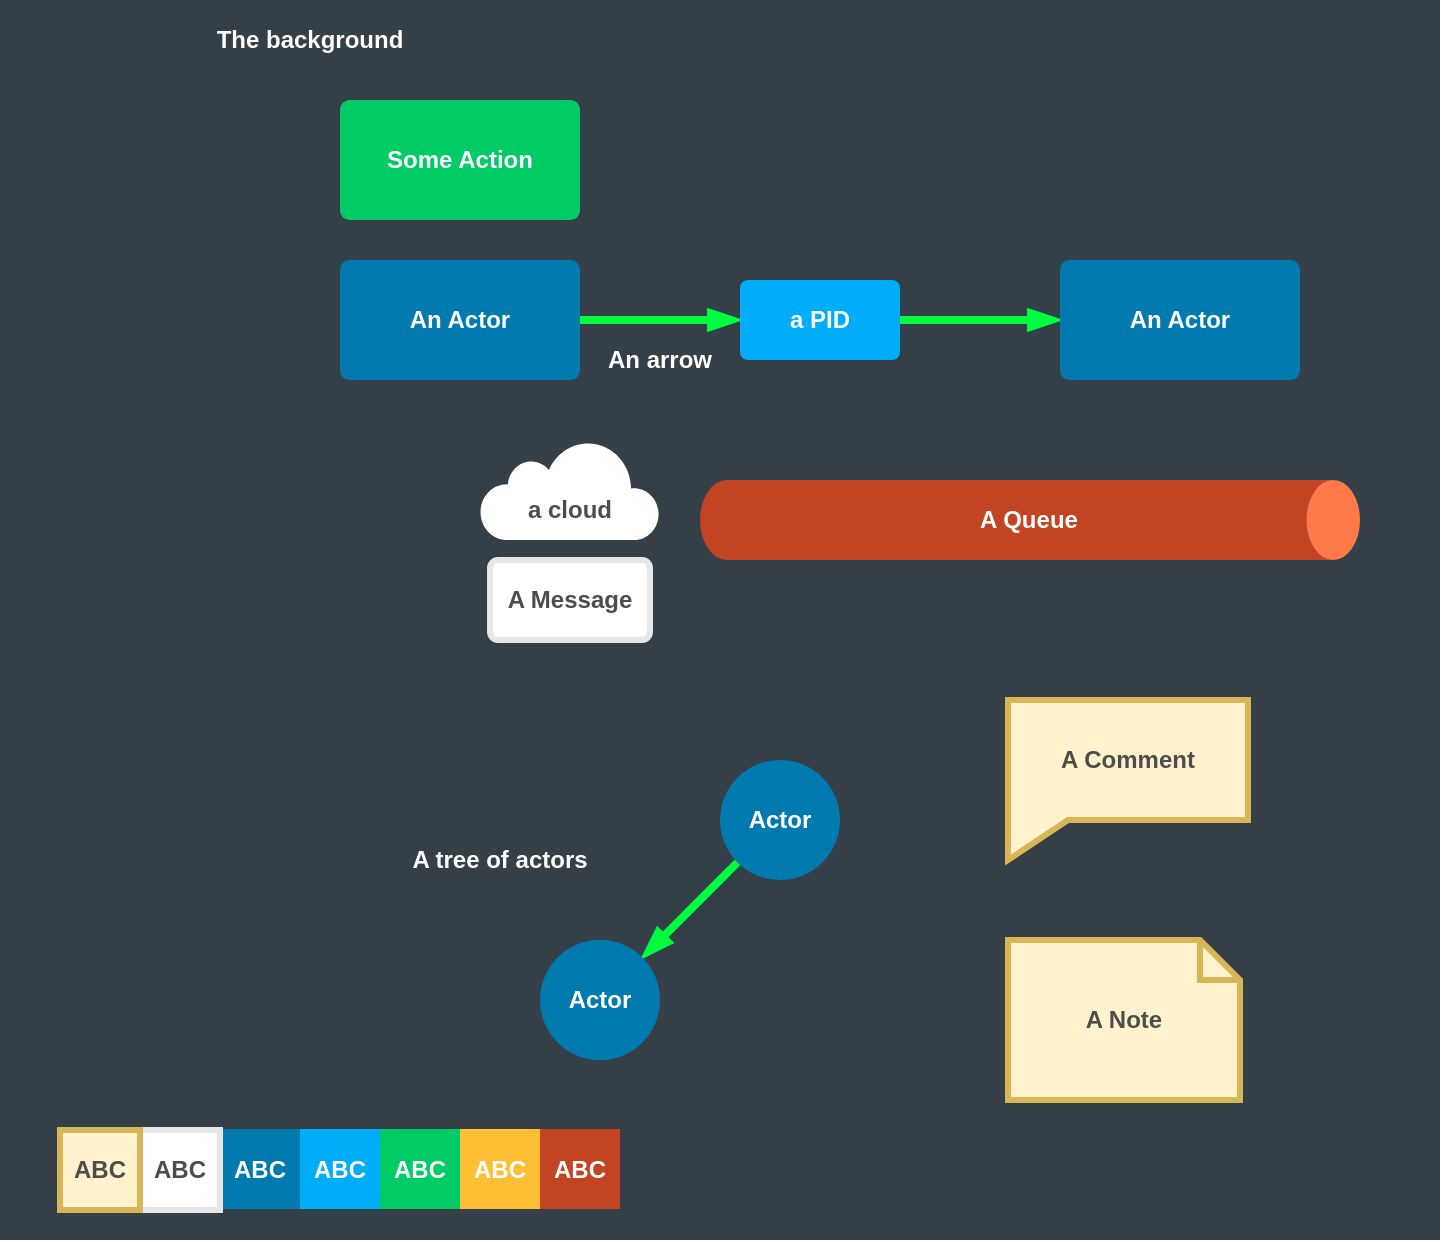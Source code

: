 <mxfile version="14.5.1" type="device" pages="4"><diagram id="q0eKyGwSdpeboCXh0Wmq" name="Sida-1"><mxGraphModel dx="1773" dy="604" grid="1" gridSize="10" guides="1" tooltips="1" connect="1" arrows="1" fold="1" page="1" pageScale="1" pageWidth="827" pageHeight="1169" math="0" shadow="0"><root><mxCell id="0"/><mxCell id="1" parent="0"/><mxCell id="D70MSJLN53lnZv0K3OMo-1" value="" style="rounded=0;whiteSpace=wrap;html=1;fontColor=#FFFFFF;strokeColor=none;fillColor=#353F48;" vertex="1" parent="1"><mxGeometry x="-90" y="20" width="720" height="620" as="geometry"/></mxCell><mxCell id="D70MSJLN53lnZv0K3OMo-2" style="edgeStyle=orthogonalEdgeStyle;rounded=1;orthogonalLoop=1;jettySize=auto;html=1;exitX=1;exitY=0.5;exitDx=0;exitDy=0;entryX=0;entryY=0.5;entryDx=0;entryDy=0;endArrow=blockThin;endFill=1;strokeWidth=4;strokeColor=#00FC3F;" edge="1" parent="1" source="D70MSJLN53lnZv0K3OMo-6" target="D70MSJLN53lnZv0K3OMo-4"><mxGeometry relative="1" as="geometry"><mxPoint x="200" y="180" as="sourcePoint"/></mxGeometry></mxCell><mxCell id="D70MSJLN53lnZv0K3OMo-3" style="edgeStyle=orthogonalEdgeStyle;rounded=1;orthogonalLoop=1;jettySize=auto;html=1;exitX=1;exitY=0.5;exitDx=0;exitDy=0;entryX=0;entryY=0.5;entryDx=0;entryDy=0;endArrow=blockThin;endFill=1;strokeWidth=4;strokeColor=#00FC3F;" edge="1" parent="1" source="D70MSJLN53lnZv0K3OMo-4" target="D70MSJLN53lnZv0K3OMo-5"><mxGeometry relative="1" as="geometry"/></mxCell><mxCell id="D70MSJLN53lnZv0K3OMo-4" value="a PID" style="rounded=1;whiteSpace=wrap;html=1;strokeColor=none;fontStyle=1;fontColor=#FFFFFF;fillColor=#00ADF8;arcSize=10;" vertex="1" parent="1"><mxGeometry x="280" y="160" width="80" height="40" as="geometry"/></mxCell><mxCell id="D70MSJLN53lnZv0K3OMo-5" value="An Actor" style="rounded=1;whiteSpace=wrap;html=1;fontStyle=1;strokeColor=none;fontColor=#FFFFFF;fillColor=#007AAF;arcSize=8;" vertex="1" parent="1"><mxGeometry x="440" y="150" width="120" height="60" as="geometry"/></mxCell><mxCell id="D70MSJLN53lnZv0K3OMo-6" value="An Actor" style="rounded=1;whiteSpace=wrap;html=1;fontStyle=1;strokeColor=none;fontColor=#FFFFFF;fillColor=#007AAF;arcSize=8;" vertex="1" parent="1"><mxGeometry x="80" y="150" width="120" height="60" as="geometry"/></mxCell><mxCell id="D70MSJLN53lnZv0K3OMo-7" value="" style="group;fontColor=#FFFFFF;" vertex="1" connectable="0" parent="1"><mxGeometry x="260" y="260" width="330" height="40" as="geometry"/></mxCell><mxCell id="D70MSJLN53lnZv0K3OMo-8" value="A Queue" style="rounded=0;whiteSpace=wrap;html=1;fontFamily=Helvetica;fontSize=12;align=center;strokeWidth=3;fillColor=#C34423;strokeColor=none;fontColor=#FFFFFF;fontStyle=1" vertex="1" parent="D70MSJLN53lnZv0K3OMo-7"><mxGeometry x="13.378" width="303.243" height="40" as="geometry"/></mxCell><mxCell id="D70MSJLN53lnZv0K3OMo-9" value="" style="ellipse;whiteSpace=wrap;html=1;fontFamily=Helvetica;fontSize=12;fontColor=#4D4D4D;align=center;strokeWidth=3;fillColor=#FF7A49;strokeColor=none;" vertex="1" parent="D70MSJLN53lnZv0K3OMo-7"><mxGeometry x="303.243" width="26.757" height="40" as="geometry"/></mxCell><mxCell id="D70MSJLN53lnZv0K3OMo-10" value="" style="ellipse;whiteSpace=wrap;html=1;fontFamily=Helvetica;fontSize=12;fontColor=#4D4D4D;align=center;strokeWidth=3;strokeColor=none;fillColor=#C34423;" vertex="1" parent="D70MSJLN53lnZv0K3OMo-7"><mxGeometry width="26.757" height="40" as="geometry"/></mxCell><mxCell id="D70MSJLN53lnZv0K3OMo-11" value="" style="group" vertex="1" connectable="0" parent="1"><mxGeometry x="150" y="240" width="90" height="50" as="geometry"/></mxCell><mxCell id="D70MSJLN53lnZv0K3OMo-12" value="" style="html=1;verticalLabelPosition=bottom;align=center;labelBackgroundColor=#ffffff;verticalAlign=top;strokeWidth=2;shadow=0;dashed=0;shape=mxgraph.ios7.icons.cloud;strokeColor=none;" vertex="1" parent="D70MSJLN53lnZv0K3OMo-11"><mxGeometry width="90" height="50" as="geometry"/></mxCell><mxCell id="D70MSJLN53lnZv0K3OMo-13" value="&lt;font color=&quot;#4d4d4d&quot;&gt;a cloud&lt;/font&gt;" style="text;html=1;strokeColor=none;fillColor=none;align=center;verticalAlign=middle;whiteSpace=wrap;rounded=0;fontColor=#333333;fontStyle=1" vertex="1" parent="D70MSJLN53lnZv0K3OMo-11"><mxGeometry y="25" width="90" height="20" as="geometry"/></mxCell><mxCell id="D70MSJLN53lnZv0K3OMo-14" value="A Message" style="rounded=1;whiteSpace=wrap;html=1;fontStyle=1;arcSize=10;strokeColor=#E6E6E6;strokeWidth=3;fontColor=#4D4D4D;" vertex="1" parent="1"><mxGeometry x="155" y="300" width="80" height="40" as="geometry"/></mxCell><mxCell id="D70MSJLN53lnZv0K3OMo-15" value="An arrow" style="text;html=1;strokeColor=none;fillColor=none;align=center;verticalAlign=middle;whiteSpace=wrap;rounded=0;fontColor=#FFFFFF;fontStyle=1" vertex="1" parent="1"><mxGeometry x="200" y="190" width="80" height="20" as="geometry"/></mxCell><mxCell id="D70MSJLN53lnZv0K3OMo-16" value="The background" style="text;html=1;strokeColor=none;fillColor=none;align=center;verticalAlign=middle;whiteSpace=wrap;rounded=0;fontColor=#FFFFFF;fontStyle=1" vertex="1" parent="1"><mxGeometry y="30" width="130" height="20" as="geometry"/></mxCell><mxCell id="D70MSJLN53lnZv0K3OMo-17" style="rounded=1;sketch=0;jumpStyle=none;orthogonalLoop=1;jettySize=auto;html=1;shadow=0;endArrow=blockThin;endFill=1;strokeColor=#00FC3F;strokeWidth=4;fontColor=#FFFFFF;" edge="1" parent="1" source="D70MSJLN53lnZv0K3OMo-18" target="D70MSJLN53lnZv0K3OMo-19"><mxGeometry relative="1" as="geometry"/></mxCell><mxCell id="D70MSJLN53lnZv0K3OMo-18" value="Actor" style="ellipse;whiteSpace=wrap;html=1;aspect=fixed;strokeWidth=3;fontColor=#FFFFFF;fontStyle=1;strokeColor=none;fillColor=#007AAF;" vertex="1" parent="1"><mxGeometry x="270" y="400" width="60" height="60" as="geometry"/></mxCell><mxCell id="D70MSJLN53lnZv0K3OMo-19" value="Actor" style="ellipse;whiteSpace=wrap;html=1;aspect=fixed;strokeWidth=3;fontColor=#FFFFFF;fontStyle=1;strokeColor=none;fillColor=#007AAF;" vertex="1" parent="1"><mxGeometry x="180" y="490" width="60" height="60" as="geometry"/></mxCell><mxCell id="D70MSJLN53lnZv0K3OMo-20" value="A tree of actors" style="text;html=1;strokeColor=none;fillColor=none;align=center;verticalAlign=middle;whiteSpace=wrap;rounded=0;fontColor=#FFFFFF;fontStyle=1" vertex="1" parent="1"><mxGeometry x="110" y="440" width="100" height="20" as="geometry"/></mxCell><mxCell id="D70MSJLN53lnZv0K3OMo-21" value="A Comment" style="shape=callout;whiteSpace=wrap;html=1;perimeter=calloutPerimeter;strokeColor=#d6b656;strokeWidth=3;fillColor=#fff2cc;size=20;position=0;base=30;position2=0;fontStyle=1;fontColor=#4D4D4D;" vertex="1" parent="1"><mxGeometry x="414" y="370" width="120" height="80" as="geometry"/></mxCell><mxCell id="D70MSJLN53lnZv0K3OMo-22" value="A Note" style="shape=note;strokeWidth=3;fontSize=12;size=20;whiteSpace=wrap;html=1;fillColor=#fff2cc;strokeColor=#d6b656;fontStyle=1;fontColor=#4D4D4D;" vertex="1" parent="1"><mxGeometry x="414" y="490" width="116" height="80" as="geometry"/></mxCell><mxCell id="D70MSJLN53lnZv0K3OMo-23" value="ABC" style="rounded=1;whiteSpace=wrap;html=1;fontStyle=1;strokeColor=none;fontColor=#FFFFFF;arcSize=0;fillColor=#FFBF34;" vertex="1" parent="1"><mxGeometry x="140" y="584.5" width="40" height="40" as="geometry"/></mxCell><mxCell id="D70MSJLN53lnZv0K3OMo-24" value="ABC" style="rounded=1;whiteSpace=wrap;html=1;fontStyle=1;strokeColor=none;fontColor=#FFFFFF;arcSize=0;fillColor=#00CC66;" vertex="1" parent="1"><mxGeometry x="100" y="584.5" width="40" height="40" as="geometry"/></mxCell><mxCell id="D70MSJLN53lnZv0K3OMo-25" value="ABC" style="rounded=1;whiteSpace=wrap;html=1;fontStyle=1;strokeColor=none;fontColor=#FFFFFF;arcSize=0;fillColor=#C34423;" vertex="1" parent="1"><mxGeometry x="180" y="584.5" width="40" height="40" as="geometry"/></mxCell><mxCell id="D70MSJLN53lnZv0K3OMo-26" value="ABC" style="rounded=1;whiteSpace=wrap;html=1;fontStyle=1;strokeColor=none;fontColor=#FFFFFF;fillColor=#007AAF;arcSize=0;" vertex="1" parent="1"><mxGeometry x="20" y="584.5" width="40" height="40" as="geometry"/></mxCell><mxCell id="D70MSJLN53lnZv0K3OMo-27" value="ABC" style="rounded=1;whiteSpace=wrap;html=1;fontStyle=1;arcSize=0;strokeColor=#E6E6E6;strokeWidth=3;fontColor=#4D4D4D;" vertex="1" parent="1"><mxGeometry x="-20" y="585" width="40" height="40" as="geometry"/></mxCell><mxCell id="D70MSJLN53lnZv0K3OMo-28" value="ABC" style="rounded=1;whiteSpace=wrap;html=1;fontStyle=1;arcSize=0;strokeColor=#d6b656;strokeWidth=3;fillColor=#fff2cc;fontColor=#4D4D4D;" vertex="1" parent="1"><mxGeometry x="-60" y="585" width="40" height="40" as="geometry"/></mxCell><mxCell id="D70MSJLN53lnZv0K3OMo-29" value="Some Action" style="rounded=1;whiteSpace=wrap;html=1;fontStyle=1;strokeColor=none;fontColor=#FFFFFF;arcSize=8;fillColor=#00CC66;" vertex="1" parent="1"><mxGeometry x="80" y="70" width="120" height="60" as="geometry"/></mxCell><mxCell id="D70MSJLN53lnZv0K3OMo-30" value="ABC" style="rounded=1;whiteSpace=wrap;html=1;strokeColor=none;fontStyle=1;fontColor=#FFFFFF;fillColor=#00ADF8;arcSize=0;" vertex="1" parent="1"><mxGeometry x="60" y="584.5" width="40" height="40" as="geometry"/></mxCell></root></mxGraphModel></diagram><diagram id="zslD5qJz9VhB_qutvuZO" name="Actor"><mxGraphModel dx="1113" dy="711" grid="1" gridSize="10" guides="1" tooltips="1" connect="1" arrows="1" fold="1" page="1" pageScale="1" pageWidth="827" pageHeight="1169" math="0" shadow="0"><root><mxCell id="QZWFS4X67gGs_yf6hukF-0"/><mxCell id="QZWFS4X67gGs_yf6hukF-1" parent="QZWFS4X67gGs_yf6hukF-0"/><mxCell id="1DDEIGaldau44IA52s8q-0" value="" style="rounded=0;whiteSpace=wrap;html=1;fontColor=#FFFFFF;strokeColor=none;fillColor=#353F48;" vertex="1" parent="QZWFS4X67gGs_yf6hukF-1"><mxGeometry x="120" y="120" width="640" height="320" as="geometry"/></mxCell><mxCell id="vLeQqiBG1D2xtZafpa3a-0" value="One message is processed at a time" style="shape=callout;whiteSpace=wrap;html=1;perimeter=calloutPerimeter;strokeColor=#d6b656;strokeWidth=3;fillColor=#fff2cc;size=20;position=0;base=30;position2=0;fontStyle=1;fontColor=#4D4D4D;" vertex="1" parent="QZWFS4X67gGs_yf6hukF-1"><mxGeometry x="590" y="200" width="130" height="80" as="geometry"/></mxCell><mxCell id="vLeQqiBG1D2xtZafpa3a-1" value="Messages can come from multiple senders concurrently" style="shape=callout;whiteSpace=wrap;html=1;perimeter=calloutPerimeter;strokeColor=#d6b656;strokeWidth=3;fillColor=#fff2cc;size=20;position=0;base=30;position2=0;fontStyle=1;fontColor=#4D4D4D;" vertex="1" parent="QZWFS4X67gGs_yf6hukF-1"><mxGeometry x="180" y="160" width="170" height="80" as="geometry"/></mxCell><mxCell id="KrtNW3zS4qDHmIQEe4RJ-0" value="" style="group;fontColor=#FFFFFF;" vertex="1" connectable="0" parent="QZWFS4X67gGs_yf6hukF-1"><mxGeometry x="320" y="300" width="120" height="40" as="geometry"/></mxCell><mxCell id="KrtNW3zS4qDHmIQEe4RJ-1" value="Mailbox" style="rounded=0;whiteSpace=wrap;html=1;fontFamily=Helvetica;fontSize=12;align=center;strokeWidth=3;fillColor=#C34423;strokeColor=none;fontColor=#FFFFFF;fontStyle=1" vertex="1" parent="KrtNW3zS4qDHmIQEe4RJ-0"><mxGeometry x="4.865" width="110.27" height="40" as="geometry"/></mxCell><mxCell id="KrtNW3zS4qDHmIQEe4RJ-2" value="" style="ellipse;whiteSpace=wrap;html=1;fontFamily=Helvetica;fontSize=12;fontColor=#4D4D4D;align=center;strokeWidth=3;fillColor=#FF7A49;strokeColor=none;" vertex="1" parent="KrtNW3zS4qDHmIQEe4RJ-0"><mxGeometry x="110.27" width="9.73" height="40" as="geometry"/></mxCell><mxCell id="KrtNW3zS4qDHmIQEe4RJ-3" value="" style="ellipse;whiteSpace=wrap;html=1;fontFamily=Helvetica;fontSize=12;fontColor=#4D4D4D;align=center;strokeWidth=3;strokeColor=none;fillColor=#C34423;" vertex="1" parent="KrtNW3zS4qDHmIQEe4RJ-0"><mxGeometry width="9.73" height="40" as="geometry"/></mxCell><mxCell id="KrtNW3zS4qDHmIQEe4RJ-4" value="" style="rounded=1;whiteSpace=wrap;html=1;fontStyle=1;arcSize=10;strokeColor=#E6E6E6;strokeWidth=3;fontColor=#4D4D4D;" vertex="1" parent="QZWFS4X67gGs_yf6hukF-1"><mxGeometry x="450" y="280" width="40" height="30" as="geometry"/></mxCell><mxCell id="KrtNW3zS4qDHmIQEe4RJ-5" value="" style="rounded=1;whiteSpace=wrap;html=1;fontStyle=1;arcSize=10;strokeColor=#E6E6E6;strokeWidth=3;fontColor=#4D4D4D;" vertex="1" parent="QZWFS4X67gGs_yf6hukF-1"><mxGeometry x="160" y="250" width="40" height="30" as="geometry"/></mxCell><mxCell id="KrtNW3zS4qDHmIQEe4RJ-6" value="" style="rounded=1;whiteSpace=wrap;html=1;fontStyle=1;arcSize=10;strokeColor=#E6E6E6;strokeWidth=3;fontColor=#4D4D4D;" vertex="1" parent="QZWFS4X67gGs_yf6hukF-1"><mxGeometry x="160" y="305" width="40" height="30" as="geometry"/></mxCell><mxCell id="KrtNW3zS4qDHmIQEe4RJ-7" value="" style="rounded=1;whiteSpace=wrap;html=1;fontStyle=1;arcSize=10;strokeColor=#E6E6E6;strokeWidth=3;fontColor=#4D4D4D;" vertex="1" parent="QZWFS4X67gGs_yf6hukF-1"><mxGeometry x="160" y="360" width="40" height="30" as="geometry"/></mxCell><mxCell id="iUhC9tu4YRGcifqMStNt-0" style="rounded=1;sketch=0;jumpStyle=none;orthogonalLoop=1;jettySize=auto;html=1;shadow=0;endArrow=blockThin;endFill=1;strokeColor=#00FC3F;strokeWidth=4;fontColor=#FFFFFF;edgeStyle=entityRelationEdgeStyle;" edge="1" parent="QZWFS4X67gGs_yf6hukF-1" source="KrtNW3zS4qDHmIQEe4RJ-7" target="KrtNW3zS4qDHmIQEe4RJ-1"><mxGeometry relative="1" as="geometry"><mxPoint x="278.787" y="451.213" as="sourcePoint"/><mxPoint x="231.213" y="498.787" as="targetPoint"/></mxGeometry></mxCell><mxCell id="iUhC9tu4YRGcifqMStNt-1" style="rounded=1;sketch=0;jumpStyle=none;orthogonalLoop=1;jettySize=auto;html=1;shadow=0;endArrow=blockThin;endFill=1;strokeColor=#00FC3F;strokeWidth=4;fontColor=#FFFFFF;edgeStyle=entityRelationEdgeStyle;" edge="1" parent="QZWFS4X67gGs_yf6hukF-1" source="KrtNW3zS4qDHmIQEe4RJ-5" target="KrtNW3zS4qDHmIQEe4RJ-1"><mxGeometry relative="1" as="geometry"><mxPoint x="213" y="415.0" as="sourcePoint"/><mxPoint x="321.405" y="351.493" as="targetPoint"/></mxGeometry></mxCell><mxCell id="iUhC9tu4YRGcifqMStNt-2" style="rounded=1;sketch=0;jumpStyle=none;orthogonalLoop=1;jettySize=auto;html=1;shadow=0;endArrow=blockThin;endFill=1;strokeColor=#00FC3F;strokeWidth=4;fontColor=#FFFFFF;" edge="1" parent="QZWFS4X67gGs_yf6hukF-1" source="KrtNW3zS4qDHmIQEe4RJ-6" target="KrtNW3zS4qDHmIQEe4RJ-1"><mxGeometry relative="1" as="geometry"><mxPoint x="213" y="245" as="sourcePoint"/><mxPoint x="321.405" y="298.507" as="targetPoint"/></mxGeometry></mxCell><mxCell id="P4wiPxdZVZZpf5m489UB-0" value="Actor" style="ellipse;whiteSpace=wrap;html=1;aspect=fixed;strokeWidth=3;fontColor=#FFFFFF;fontStyle=1;strokeColor=none;fillColor=#007AAF;" vertex="1" parent="QZWFS4X67gGs_yf6hukF-1"><mxGeometry x="560" y="290" width="60" height="60" as="geometry"/></mxCell><mxCell id="1DDEIGaldau44IA52s8q-1" style="rounded=1;sketch=0;jumpStyle=none;orthogonalLoop=1;jettySize=auto;html=1;shadow=0;endArrow=blockThin;endFill=1;strokeColor=#00FC3F;strokeWidth=4;fontColor=#FFFFFF;" edge="1" parent="QZWFS4X67gGs_yf6hukF-1" source="KrtNW3zS4qDHmIQEe4RJ-1" target="P4wiPxdZVZZpf5m489UB-0"><mxGeometry relative="1" as="geometry"><mxPoint x="213.0" y="415" as="sourcePoint"/><mxPoint x="314.054" y="353.13" as="targetPoint"/></mxGeometry></mxCell><mxCell id="KJ3Qx5HHRthkpZFE0O2m-0" value="Receive(...)" style="text;html=1;strokeColor=none;fillColor=none;align=center;verticalAlign=middle;whiteSpace=wrap;rounded=0;fontColor=#FFFFFF;fontStyle=1" vertex="1" parent="QZWFS4X67gGs_yf6hukF-1"><mxGeometry x="540" y="360" width="100" height="20" as="geometry"/></mxCell></root></mxGraphModel></diagram><diagram id="S81j9H6tS2H8wkeOeBWz" name="Remote"><mxGraphModel dx="4611" dy="2416" grid="1" gridSize="10" guides="1" tooltips="1" connect="1" arrows="1" fold="1" page="1" pageScale="1" pageWidth="827" pageHeight="1169" math="0" shadow="0"><root><mxCell id="iBlrFsTWm9RaVWkxanxi-0"/><mxCell id="iBlrFsTWm9RaVWkxanxi-1" parent="iBlrFsTWm9RaVWkxanxi-0"/><mxCell id="A772KJwGPfdGNtm9aEgM-1" value="" style="rounded=0;whiteSpace=wrap;html=1;fontColor=#FFFFFF;strokeColor=none;fillColor=#353F48;" vertex="1" parent="iBlrFsTWm9RaVWkxanxi-1"><mxGeometry x="-70" y="360" width="900" height="950" as="geometry"/></mxCell><mxCell id="iBlrFsTWm9RaVWkxanxi-3" value="Gives Location Transparency" style="text;html=1;strokeColor=none;fillColor=none;align=center;verticalAlign=middle;whiteSpace=wrap;rounded=0;shadow=0;glass=0;dashed=1;sketch=1;fontSize=12;fontColor=#FFFFFF;fontStyle=1" vertex="1" parent="iBlrFsTWm9RaVWkxanxi-1"><mxGeometry x="242" y="990" width="280" height="20" as="geometry"/></mxCell><mxCell id="iBlrFsTWm9RaVWkxanxi-4" value="System B" style="rounded=1;whiteSpace=wrap;html=1;shadow=0;glass=0;strokeWidth=1;fontSize=12;arcSize=2;verticalAlign=top;fontColor=#FFFFFF;fontStyle=1;fillColor=#004F70;strokeColor=#FFFFFF;" vertex="1" parent="iBlrFsTWm9RaVWkxanxi-1"><mxGeometry x="497" y="1040" width="305" height="240" as="geometry"/></mxCell><mxCell id="iBlrFsTWm9RaVWkxanxi-5" value="System A" style="rounded=1;whiteSpace=wrap;html=1;shadow=0;glass=0;strokeWidth=1;fontSize=12;arcSize=2;verticalAlign=top;fontColor=#FFFFFF;fontStyle=1;fillColor=#004F70;strokeColor=#FFFFFF;" vertex="1" parent="iBlrFsTWm9RaVWkxanxi-1"><mxGeometry x="-38" y="1040" width="310" height="240" as="geometry"/></mxCell><mxCell id="iBlrFsTWm9RaVWkxanxi-6" value="Proto.Remote&lt;br&gt;" style="rounded=1;whiteSpace=wrap;html=1;fontStyle=1;arcSize=8;verticalAlign=top;dashed=1;fillOpacity=20;fillColor=#999999;strokeOpacity=30;fontColor=#333333;" vertex="1" parent="iBlrFsTWm9RaVWkxanxi-1"><mxGeometry x="172" y="1060" width="140" height="190" as="geometry"/></mxCell><mxCell id="iBlrFsTWm9RaVWkxanxi-7" value="Proto.Remote&lt;br&gt;" style="rounded=1;whiteSpace=wrap;html=1;fontStyle=1;arcSize=8;verticalAlign=top;dashed=1;fillOpacity=20;fillColor=#999999;strokeOpacity=30;fontColor=#333333;" vertex="1" parent="iBlrFsTWm9RaVWkxanxi-1"><mxGeometry x="452" y="1060" width="140" height="190" as="geometry"/></mxCell><mxCell id="iBlrFsTWm9RaVWkxanxi-8" style="edgeStyle=entityRelationEdgeStyle;rounded=1;orthogonalLoop=1;jettySize=auto;html=1;exitX=1;exitY=0.5;exitDx=0;exitDy=0;entryX=0;entryY=0.75;entryDx=0;entryDy=0;labelBackgroundColor=#353F48;startArrow=none;startFill=0;endArrow=blockThin;endFill=1;strokeColor=#00FF00;strokeWidth=4;fontSize=12;fontColor=#4D4D4D;" edge="1" parent="iBlrFsTWm9RaVWkxanxi-1" source="iBlrFsTWm9RaVWkxanxi-9" target="iBlrFsTWm9RaVWkxanxi-13"><mxGeometry relative="1" as="geometry"/></mxCell><mxCell id="iBlrFsTWm9RaVWkxanxi-9" value="" style="rounded=1;whiteSpace=wrap;html=1;fontStyle=1;fontColor=#FFFFFF;arcSize=8;fillColor=none;dashed=1;strokeOpacity=30;" vertex="1" parent="iBlrFsTWm9RaVWkxanxi-1"><mxGeometry x="462" y="1170" width="120" height="60" as="geometry"/></mxCell><mxCell id="iBlrFsTWm9RaVWkxanxi-10" value="" style="rounded=1;whiteSpace=wrap;html=1;fontStyle=1;fontColor=#FFFFFF;arcSize=8;fillColor=none;dashed=1;strokeOpacity=30;" vertex="1" parent="iBlrFsTWm9RaVWkxanxi-1"><mxGeometry x="462" y="1090" width="120" height="60" as="geometry"/></mxCell><mxCell id="iBlrFsTWm9RaVWkxanxi-11" value="Actor X" style="rounded=1;whiteSpace=wrap;html=1;fontStyle=1;strokeColor=none;fontColor=#FFFFFF;fillColor=#007AAF;arcSize=8;" vertex="1" parent="iBlrFsTWm9RaVWkxanxi-1"><mxGeometry x="-8" y="1130" width="120" height="60" as="geometry"/></mxCell><mxCell id="iBlrFsTWm9RaVWkxanxi-12" style="edgeStyle=entityRelationEdgeStyle;rounded=1;orthogonalLoop=1;jettySize=auto;html=1;exitX=0;exitY=0.25;exitDx=0;exitDy=0;entryX=1;entryY=0.5;entryDx=0;entryDy=0;labelBackgroundColor=#353F48;startArrow=none;startFill=0;endArrow=none;endFill=0;strokeColor=#00FF00;strokeWidth=4;fontSize=12;fontColor=#4D4D4D;" edge="1" parent="iBlrFsTWm9RaVWkxanxi-1" source="iBlrFsTWm9RaVWkxanxi-13" target="iBlrFsTWm9RaVWkxanxi-10"><mxGeometry relative="1" as="geometry"/></mxCell><mxCell id="iBlrFsTWm9RaVWkxanxi-13" value="Actor Y" style="rounded=1;whiteSpace=wrap;html=1;fontStyle=1;strokeColor=none;fontColor=#FFFFFF;fillColor=#007AAF;arcSize=8;" vertex="1" parent="iBlrFsTWm9RaVWkxanxi-1"><mxGeometry x="652" y="1130" width="120" height="60" as="geometry"/></mxCell><mxCell id="iBlrFsTWm9RaVWkxanxi-14" value="" style="rounded=1;whiteSpace=wrap;html=1;fontStyle=1;fontColor=#FFFFFF;arcSize=8;fillColor=none;dashed=1;strokeOpacity=30;" vertex="1" parent="iBlrFsTWm9RaVWkxanxi-1"><mxGeometry x="182" y="1090" width="120" height="60" as="geometry"/></mxCell><mxCell id="iBlrFsTWm9RaVWkxanxi-15" value="" style="rounded=1;whiteSpace=wrap;html=1;fontStyle=1;fontColor=#FFFFFF;arcSize=8;fillColor=none;dashed=1;strokeOpacity=30;" vertex="1" parent="iBlrFsTWm9RaVWkxanxi-1"><mxGeometry x="182" y="1170" width="120" height="60" as="geometry"/></mxCell><mxCell id="iBlrFsTWm9RaVWkxanxi-16" style="edgeStyle=none;rounded=1;orthogonalLoop=1;jettySize=auto;html=1;exitX=1;exitY=0.5;exitDx=0;exitDy=0;entryX=0;entryY=0.5;entryDx=0;entryDy=0;labelBackgroundColor=#353F48;startArrow=none;startFill=0;endArrow=none;endFill=0;strokeColor=#00FF00;strokeWidth=4;fontSize=12;fontColor=#4D4D4D;" edge="1" parent="iBlrFsTWm9RaVWkxanxi-1" source="iBlrFsTWm9RaVWkxanxi-10" target="iBlrFsTWm9RaVWkxanxi-14"><mxGeometry relative="1" as="geometry"/></mxCell><mxCell id="iBlrFsTWm9RaVWkxanxi-17" style="edgeStyle=none;rounded=1;orthogonalLoop=1;jettySize=auto;html=1;exitX=0;exitY=0.5;exitDx=0;exitDy=0;entryX=1;entryY=0.5;entryDx=0;entryDy=0;labelBackgroundColor=#353F48;startArrow=none;startFill=0;endArrow=none;endFill=0;strokeColor=#00FF00;strokeWidth=4;fontSize=12;fontColor=#4D4D4D;" edge="1" parent="iBlrFsTWm9RaVWkxanxi-1" source="iBlrFsTWm9RaVWkxanxi-15" target="iBlrFsTWm9RaVWkxanxi-9"><mxGeometry relative="1" as="geometry"/></mxCell><mxCell id="iBlrFsTWm9RaVWkxanxi-18" style="edgeStyle=entityRelationEdgeStyle;rounded=1;orthogonalLoop=1;jettySize=auto;html=1;exitX=0;exitY=0.5;exitDx=0;exitDy=0;entryX=1;entryY=0.25;entryDx=0;entryDy=0;labelBackgroundColor=#353F48;startArrow=none;startFill=0;endArrow=blockThin;endFill=1;strokeColor=#00FF00;strokeWidth=4;fontSize=12;fontColor=#4D4D4D;" edge="1" parent="iBlrFsTWm9RaVWkxanxi-1" source="iBlrFsTWm9RaVWkxanxi-14" target="iBlrFsTWm9RaVWkxanxi-11"><mxGeometry relative="1" as="geometry"/></mxCell><mxCell id="iBlrFsTWm9RaVWkxanxi-19" style="edgeStyle=entityRelationEdgeStyle;rounded=1;orthogonalLoop=1;jettySize=auto;html=1;exitX=1;exitY=0.75;exitDx=0;exitDy=0;entryX=0;entryY=0.5;entryDx=0;entryDy=0;labelBackgroundColor=#353F48;startArrow=none;startFill=0;endArrow=none;endFill=0;strokeColor=#00FF00;strokeWidth=4;fontSize=12;fontColor=#4D4D4D;" edge="1" parent="iBlrFsTWm9RaVWkxanxi-1" source="iBlrFsTWm9RaVWkxanxi-11" target="iBlrFsTWm9RaVWkxanxi-15"><mxGeometry relative="1" as="geometry"/></mxCell><mxCell id="iBlrFsTWm9RaVWkxanxi-20" value="" style="group" vertex="1" connectable="0" parent="iBlrFsTWm9RaVWkxanxi-1"><mxGeometry x="-40" y="720" width="840" height="290" as="geometry"/></mxCell><mxCell id="iBlrFsTWm9RaVWkxanxi-21" value="System B" style="rounded=1;whiteSpace=wrap;html=1;shadow=0;glass=0;strokeWidth=1;fontSize=12;arcSize=2;verticalAlign=top;fontColor=#FFFFFF;fontStyle=1;fillColor=#004F70;strokeColor=#FFFFFF;" vertex="1" parent="iBlrFsTWm9RaVWkxanxi-20"><mxGeometry x="535" width="305" height="240" as="geometry"/></mxCell><mxCell id="iBlrFsTWm9RaVWkxanxi-22" value="System A" style="rounded=1;whiteSpace=wrap;html=1;shadow=0;glass=0;strokeWidth=1;fontSize=12;arcSize=2;verticalAlign=top;fontColor=#FFFFFF;fontStyle=1;fillColor=#004F70;strokeColor=#FFFFFF;" vertex="1" parent="iBlrFsTWm9RaVWkxanxi-20"><mxGeometry width="310" height="240" as="geometry"/></mxCell><mxCell id="iBlrFsTWm9RaVWkxanxi-23" value="Proto.Remote&lt;br&gt;" style="rounded=1;whiteSpace=wrap;html=1;fontStyle=1;strokeColor=none;fontColor=#FFFFFF;arcSize=8;fillColor=#C34423;verticalAlign=top;" vertex="1" parent="iBlrFsTWm9RaVWkxanxi-20"><mxGeometry x="210" y="20" width="140" height="190" as="geometry"/></mxCell><mxCell id="iBlrFsTWm9RaVWkxanxi-24" value="Proto.Remote&lt;br&gt;" style="rounded=1;whiteSpace=wrap;html=1;fontStyle=1;strokeColor=none;fontColor=#FFFFFF;arcSize=8;fillColor=#C34423;verticalAlign=top;" vertex="1" parent="iBlrFsTWm9RaVWkxanxi-20"><mxGeometry x="490" y="20" width="140" height="190" as="geometry"/></mxCell><mxCell id="iBlrFsTWm9RaVWkxanxi-25" value="Endpoint Reader&lt;br&gt;&lt;span style=&quot;font-weight: normal&quot;&gt;&lt;font style=&quot;font-size: 10px&quot;&gt;gRPC Service&lt;/font&gt;&lt;/span&gt;" style="rounded=1;whiteSpace=wrap;html=1;fontStyle=1;strokeColor=none;fontColor=#FFFFFF;arcSize=8;fillColor=#007AAF;" vertex="1" parent="iBlrFsTWm9RaVWkxanxi-20"><mxGeometry x="500" y="130" width="120" height="60" as="geometry"/></mxCell><mxCell id="iBlrFsTWm9RaVWkxanxi-26" value="Endpoint Writer Actor" style="rounded=1;whiteSpace=wrap;html=1;fontStyle=1;strokeColor=none;fontColor=#FFFFFF;fillColor=#007AAF;arcSize=8;" vertex="1" parent="iBlrFsTWm9RaVWkxanxi-20"><mxGeometry x="500" y="50" width="120" height="60" as="geometry"/></mxCell><mxCell id="iBlrFsTWm9RaVWkxanxi-27" style="edgeStyle=none;rounded=1;orthogonalLoop=1;jettySize=auto;html=1;exitX=1;exitY=0.5;exitDx=0;exitDy=0;entryX=0;entryY=0.5;entryDx=0;entryDy=0;labelBackgroundColor=#353F48;startArrow=none;startFill=0;endArrow=blockThin;endFill=1;strokeColor=#00FF00;strokeWidth=4;fontSize=12;fontColor=#4D4D4D;" edge="1" parent="iBlrFsTWm9RaVWkxanxi-20" source="iBlrFsTWm9RaVWkxanxi-38" target="iBlrFsTWm9RaVWkxanxi-25"><mxGeometry relative="1" as="geometry"/></mxCell><mxCell id="iBlrFsTWm9RaVWkxanxi-28" value="Actor X" style="rounded=1;whiteSpace=wrap;html=1;fontStyle=1;strokeColor=none;fontColor=#FFFFFF;fillColor=#007AAF;arcSize=8;" vertex="1" parent="iBlrFsTWm9RaVWkxanxi-20"><mxGeometry x="30" y="90" width="120" height="60" as="geometry"/></mxCell><mxCell id="iBlrFsTWm9RaVWkxanxi-29" style="edgeStyle=entityRelationEdgeStyle;rounded=1;orthogonalLoop=1;jettySize=auto;html=1;exitX=0;exitY=0.25;exitDx=0;exitDy=0;entryX=1;entryY=0.5;entryDx=0;entryDy=0;labelBackgroundColor=#353F48;startArrow=none;startFill=0;endArrow=blockThin;endFill=1;strokeColor=#00FF00;strokeWidth=4;fontSize=12;fontColor=#4D4D4D;" edge="1" parent="iBlrFsTWm9RaVWkxanxi-20" source="iBlrFsTWm9RaVWkxanxi-30" target="iBlrFsTWm9RaVWkxanxi-26"><mxGeometry relative="1" as="geometry"/></mxCell><mxCell id="iBlrFsTWm9RaVWkxanxi-30" value="Actor Y" style="rounded=1;whiteSpace=wrap;html=1;fontStyle=1;strokeColor=none;fontColor=#FFFFFF;fillColor=#007AAF;arcSize=8;" vertex="1" parent="iBlrFsTWm9RaVWkxanxi-20"><mxGeometry x="690" y="90" width="120" height="60" as="geometry"/></mxCell><mxCell id="iBlrFsTWm9RaVWkxanxi-31" style="edgeStyle=entityRelationEdgeStyle;rounded=1;orthogonalLoop=1;jettySize=auto;html=1;exitX=1;exitY=0.5;exitDx=0;exitDy=0;entryX=0;entryY=0.75;entryDx=0;entryDy=0;labelBackgroundColor=#353F48;startArrow=none;startFill=0;endArrow=blockThin;endFill=1;strokeColor=#00FF00;strokeWidth=4;fontSize=12;fontColor=#4D4D4D;" edge="1" parent="iBlrFsTWm9RaVWkxanxi-20" source="iBlrFsTWm9RaVWkxanxi-25" target="iBlrFsTWm9RaVWkxanxi-30"><mxGeometry relative="1" as="geometry"/></mxCell><mxCell id="iBlrFsTWm9RaVWkxanxi-32" value="" style="group" vertex="1" connectable="0" parent="iBlrFsTWm9RaVWkxanxi-20"><mxGeometry x="367" y="89" width="108" height="60" as="geometry"/></mxCell><mxCell id="iBlrFsTWm9RaVWkxanxi-33" value="" style="html=1;verticalLabelPosition=bottom;align=center;labelBackgroundColor=#ffffff;verticalAlign=top;strokeWidth=2;shadow=0;dashed=0;shape=mxgraph.ios7.icons.cloud;strokeColor=none;" vertex="1" parent="iBlrFsTWm9RaVWkxanxi-32"><mxGeometry width="108" height="60" as="geometry"/></mxCell><mxCell id="iBlrFsTWm9RaVWkxanxi-34" value="&lt;font color=&quot;#4d4d4d&quot;&gt;gRPC Streams&lt;/font&gt;" style="text;html=1;strokeColor=none;fillColor=none;align=center;verticalAlign=middle;whiteSpace=wrap;rounded=0;fontColor=#333333;fontStyle=1" vertex="1" parent="iBlrFsTWm9RaVWkxanxi-32"><mxGeometry y="30" width="108" height="24" as="geometry"/></mxCell><mxCell id="iBlrFsTWm9RaVWkxanxi-35" value="Endpoint Reader&lt;br&gt;&lt;span style=&quot;font-weight: normal&quot;&gt;&lt;font style=&quot;font-size: 10px&quot;&gt;gRPC Service&lt;/font&gt;&lt;/span&gt;" style="rounded=1;whiteSpace=wrap;html=1;fontStyle=1;strokeColor=none;fontColor=#FFFFFF;arcSize=8;fillColor=#007AAF;" vertex="1" parent="iBlrFsTWm9RaVWkxanxi-20"><mxGeometry x="220" y="50" width="120" height="60" as="geometry"/></mxCell><mxCell id="iBlrFsTWm9RaVWkxanxi-36" style="edgeStyle=none;rounded=1;orthogonalLoop=1;jettySize=auto;html=1;exitX=0;exitY=0.5;exitDx=0;exitDy=0;entryX=1;entryY=0.5;entryDx=0;entryDy=0;labelBackgroundColor=#353F48;startArrow=none;startFill=0;endArrow=blockThin;endFill=1;strokeColor=#00FF00;strokeWidth=4;fontSize=12;fontColor=#4D4D4D;" edge="1" parent="iBlrFsTWm9RaVWkxanxi-20" source="iBlrFsTWm9RaVWkxanxi-26" target="iBlrFsTWm9RaVWkxanxi-35"><mxGeometry relative="1" as="geometry"/></mxCell><mxCell id="iBlrFsTWm9RaVWkxanxi-37" style="edgeStyle=entityRelationEdgeStyle;rounded=1;orthogonalLoop=1;jettySize=auto;html=1;exitX=0;exitY=0.5;exitDx=0;exitDy=0;entryX=1;entryY=0.25;entryDx=0;entryDy=0;labelBackgroundColor=#353F48;startArrow=none;startFill=0;endArrow=blockThin;endFill=1;strokeColor=#00FF00;strokeWidth=4;fontSize=12;fontColor=#4D4D4D;" edge="1" parent="iBlrFsTWm9RaVWkxanxi-20" source="iBlrFsTWm9RaVWkxanxi-35" target="iBlrFsTWm9RaVWkxanxi-28"><mxGeometry relative="1" as="geometry"/></mxCell><mxCell id="iBlrFsTWm9RaVWkxanxi-38" value="Endpoint Writer Actor" style="rounded=1;whiteSpace=wrap;html=1;fontStyle=1;strokeColor=none;fontColor=#FFFFFF;arcSize=8;fillColor=#007AAF;" vertex="1" parent="iBlrFsTWm9RaVWkxanxi-20"><mxGeometry x="220" y="130" width="120" height="60" as="geometry"/></mxCell><mxCell id="iBlrFsTWm9RaVWkxanxi-39" style="edgeStyle=entityRelationEdgeStyle;rounded=1;orthogonalLoop=1;jettySize=auto;html=1;exitX=1;exitY=0.75;exitDx=0;exitDy=0;entryX=0;entryY=0.5;entryDx=0;entryDy=0;labelBackgroundColor=#353F48;startArrow=none;startFill=0;endArrow=blockThin;endFill=1;strokeColor=#00FF00;strokeWidth=4;fontSize=12;fontColor=#4D4D4D;" edge="1" parent="iBlrFsTWm9RaVWkxanxi-20" source="iBlrFsTWm9RaVWkxanxi-28" target="iBlrFsTWm9RaVWkxanxi-38"><mxGeometry relative="1" as="geometry"/></mxCell><mxCell id="XYTti09Ebu_q_if9KWPO-0" value="System B&lt;br&gt;e.g. localhost:8081" style="rounded=1;whiteSpace=wrap;html=1;shadow=0;glass=0;strokeWidth=1;fontSize=12;arcSize=2;verticalAlign=top;fontColor=#FFFFFF;fontStyle=1;fillColor=#004F70;strokeColor=#FFFFFF;" vertex="1" parent="iBlrFsTWm9RaVWkxanxi-1"><mxGeometry x="497" y="390" width="305" height="240" as="geometry"/></mxCell><mxCell id="XYTti09Ebu_q_if9KWPO-1" value="System A&lt;br&gt;e.g. localhost:8080" style="rounded=1;whiteSpace=wrap;html=1;shadow=0;glass=0;strokeWidth=1;fontSize=12;arcSize=2;verticalAlign=top;fontColor=#FFFFFF;fontStyle=1;fillColor=#004F70;strokeColor=#FFFFFF;" vertex="1" parent="iBlrFsTWm9RaVWkxanxi-1"><mxGeometry x="-38" y="390" width="310" height="240" as="geometry"/></mxCell><mxCell id="XYTti09Ebu_q_if9KWPO-7" value="Actor X" style="rounded=1;whiteSpace=wrap;html=1;fontStyle=1;strokeColor=none;fontColor=#FFFFFF;fillColor=#007AAF;arcSize=8;" vertex="1" parent="iBlrFsTWm9RaVWkxanxi-1"><mxGeometry x="-8" y="480" width="120" height="60" as="geometry"/></mxCell><mxCell id="XYTti09Ebu_q_if9KWPO-9" value="Actor Y" style="rounded=1;whiteSpace=wrap;html=1;fontStyle=1;strokeColor=none;fontColor=#FFFFFF;fillColor=#007AAF;arcSize=8;" vertex="1" parent="iBlrFsTWm9RaVWkxanxi-1"><mxGeometry x="652" y="480" width="120" height="60" as="geometry"/></mxCell><mxCell id="XYTti09Ebu_q_if9KWPO-18" style="edgeStyle=entityRelationEdgeStyle;rounded=1;orthogonalLoop=1;jettySize=auto;html=1;exitX=1;exitY=0.5;exitDx=0;exitDy=0;entryX=0;entryY=0.5;entryDx=0;entryDy=0;labelBackgroundColor=#353F48;startArrow=none;startFill=0;endArrow=blockThin;endFill=1;strokeColor=#00FF00;strokeWidth=4;fontSize=12;fontColor=#4D4D4D;" edge="1" parent="iBlrFsTWm9RaVWkxanxi-1" source="IxXVuUMJ_4e5Jk4cdyl3-0" target="XYTti09Ebu_q_if9KWPO-9"><mxGeometry relative="1" as="geometry"><mxPoint x="182" y="550" as="targetPoint"/></mxGeometry></mxCell><mxCell id="IxXVuUMJ_4e5Jk4cdyl3-0" value="" style="rounded=1;whiteSpace=wrap;html=1;fontStyle=1;arcSize=10;strokeColor=#E6E6E6;strokeWidth=3;fontColor=#4D4D4D;" vertex="1" parent="iBlrFsTWm9RaVWkxanxi-1"><mxGeometry x="363.5" y="495" width="40" height="30" as="geometry"/></mxCell><mxCell id="F07C9Yw0h7-FBJIvwu67-1" style="edgeStyle=entityRelationEdgeStyle;rounded=1;orthogonalLoop=1;jettySize=auto;html=1;exitX=0;exitY=0.5;exitDx=0;exitDy=0;entryX=1;entryY=0.5;entryDx=0;entryDy=0;labelBackgroundColor=#353F48;startArrow=none;startFill=0;endArrow=blockThin;endFill=1;strokeColor=#00FF00;strokeWidth=4;fontSize=12;fontColor=#4D4D4D;" edge="1" parent="iBlrFsTWm9RaVWkxanxi-1" source="IxXVuUMJ_4e5Jk4cdyl3-0" target="XYTti09Ebu_q_if9KWPO-7"><mxGeometry relative="1" as="geometry"><mxPoint x="112" y="510" as="sourcePoint"/><mxPoint x="652" y="510" as="targetPoint"/></mxGeometry></mxCell><mxCell id="5EHwY6Y9hxhOjrtM5PcB-0" value="Remote messaging" style="text;html=1;strokeColor=none;fillColor=none;align=center;verticalAlign=middle;whiteSpace=wrap;rounded=0;fontColor=#FFFFFF;fontStyle=1" vertex="1" parent="iBlrFsTWm9RaVWkxanxi-1"><mxGeometry x="318.5" y="470" width="130" height="20" as="geometry"/></mxCell><mxCell id="Z8wS78IdIteAQFhG4N2v-0" value="Proto.Actor takes care of the serialization and data transport" style="shape=note;strokeWidth=3;fontSize=12;size=0;whiteSpace=wrap;html=1;fillColor=#fff2cc;strokeColor=#d6b656;fontStyle=1;fontColor=#4D4D4D;" vertex="1" parent="iBlrFsTWm9RaVWkxanxi-1"><mxGeometry x="300" y="540" width="166" height="70" as="geometry"/></mxCell></root></mxGraphModel></diagram><diagram id="e70ic7pqn_uTtcXWyEYB" name="Cluster"><mxGraphModel dx="1346" dy="604" grid="1" gridSize="10" guides="1" tooltips="1" connect="1" arrows="1" fold="1" page="0" pageScale="1" pageWidth="827" pageHeight="1169" math="0" shadow="0"><root><mxCell id="A9O7p9h5wVlt66dkke-e-0"/><mxCell id="A9O7p9h5wVlt66dkke-e-1" parent="A9O7p9h5wVlt66dkke-e-0"/><mxCell id="LMO_FIq1EG9i83u5a7pb-0" value="" style="rounded=0;whiteSpace=wrap;html=1;fontColor=#FFFFFF;strokeColor=none;fillColor=#353F48;" vertex="1" parent="A9O7p9h5wVlt66dkke-e-1"><mxGeometry x="-80" width="760" height="440" as="geometry"/></mxCell><mxCell id="cpP7CqUvYIJQY-XV368P-1" style="edgeStyle=entityRelationEdgeStyle;sketch=0;orthogonalLoop=1;jettySize=auto;html=1;exitX=0;exitY=0.5;exitDx=0;exitDy=0;entryX=1;entryY=0.5;entryDx=0;entryDy=0;shadow=0;startArrow=blockThin;startFill=1;endArrow=blockThin;endFill=1;strokeWidth=4;fontColor=#FFFFFF;strokeColor=#00B058;" edge="1" parent="A9O7p9h5wVlt66dkke-e-1" source="GtTCzZAbfYuMlWdRprts-1" target="mWn0W8rSG3V3UA5-ryxt-0"><mxGeometry relative="1" as="geometry"><mxPoint x="90" y="215" as="targetPoint"/></mxGeometry></mxCell><mxCell id="GtTCzZAbfYuMlWdRprts-1" value="Cluster Provider" style="rounded=1;whiteSpace=wrap;html=1;fontStyle=1;strokeColor=none;fontColor=#FFFFFF;arcSize=8;fillColor=#00CC66;" vertex="1" parent="A9O7p9h5wVlt66dkke-e-1"><mxGeometry x="200" y="185" width="120" height="60" as="geometry"/></mxCell><mxCell id="j12afiDTSRBXKqGRfN7G-2" value="" style="group;fillOpacity=100;" vertex="1" connectable="0" parent="A9O7p9h5wVlt66dkke-e-1"><mxGeometry x="440" y="50" width="200" height="150" as="geometry"/></mxCell><mxCell id="_vhb-MFH1bwMfcL4gKp5-0" value="Unavailable Member A" style="rounded=1;whiteSpace=wrap;html=1;shadow=0;glass=0;strokeWidth=1;fontSize=12;arcSize=2;verticalAlign=top;fontColor=#FFFFFF;fontStyle=1;fillColor=#004F70;fillOpacity=20;dashed=1;strokeOpacity=100;strokeColor=#999999;" vertex="1" parent="j12afiDTSRBXKqGRfN7G-2"><mxGeometry width="200" height="150" as="geometry"/></mxCell><mxCell id="_vhb-MFH1bwMfcL4gKp5-1" value="Virtual Actor A" style="rounded=1;whiteSpace=wrap;html=1;fontStyle=1;strokeColor=none;fontColor=#FFFFFF;fillColor=#007AAF;arcSize=8;fillOpacity=25;" vertex="1" parent="j12afiDTSRBXKqGRfN7G-2"><mxGeometry x="40" y="60" width="120" height="60" as="geometry"/></mxCell><mxCell id="j12afiDTSRBXKqGRfN7G-3" value="" style="group" vertex="1" connectable="0" parent="A9O7p9h5wVlt66dkke-e-1"><mxGeometry x="440" y="240" width="200" height="150" as="geometry"/></mxCell><mxCell id="_vhb-MFH1bwMfcL4gKp5-2" value="Member B" style="rounded=1;whiteSpace=wrap;html=1;shadow=0;glass=0;strokeWidth=1;fontSize=12;arcSize=2;verticalAlign=top;fontColor=#FFFFFF;fontStyle=1;fillColor=#004F70;strokeColor=#FFFFFF;" vertex="1" parent="j12afiDTSRBXKqGRfN7G-3"><mxGeometry width="200" height="150" as="geometry"/></mxCell><mxCell id="_vhb-MFH1bwMfcL4gKp5-3" value="Virtual Actor A" style="rounded=1;whiteSpace=wrap;html=1;fontStyle=1;strokeColor=none;fontColor=#FFFFFF;fillColor=#007AAF;arcSize=8;" vertex="1" parent="j12afiDTSRBXKqGRfN7G-3"><mxGeometry x="40" y="60" width="120" height="60" as="geometry"/></mxCell><mxCell id="j12afiDTSRBXKqGRfN7G-4" style="edgeStyle=entityRelationEdgeStyle;sketch=0;orthogonalLoop=1;jettySize=auto;html=1;exitX=0;exitY=0.5;exitDx=0;exitDy=0;entryX=1;entryY=0.5;entryDx=0;entryDy=0;shadow=0;endArrow=blockThin;endFill=1;strokeWidth=4;fontColor=#FFFFFF;startArrow=blockThin;startFill=1;strokeColor=#996B6B;" edge="1" parent="A9O7p9h5wVlt66dkke-e-1" source="_vhb-MFH1bwMfcL4gKp5-0" target="GtTCzZAbfYuMlWdRprts-1"><mxGeometry relative="1" as="geometry"/></mxCell><mxCell id="j12afiDTSRBXKqGRfN7G-5" style="edgeStyle=entityRelationEdgeStyle;sketch=0;orthogonalLoop=1;jettySize=auto;html=1;exitX=0;exitY=0.5;exitDx=0;exitDy=0;shadow=0;endArrow=blockThin;endFill=1;strokeWidth=4;fontColor=#FFFFFF;entryX=1;entryY=0.5;entryDx=0;entryDy=0;startArrow=blockThin;startFill=1;strokeColor=#00B058;" edge="1" parent="A9O7p9h5wVlt66dkke-e-1" source="_vhb-MFH1bwMfcL4gKp5-2" target="GtTCzZAbfYuMlWdRprts-1"><mxGeometry relative="1" as="geometry"><mxPoint x="320" y="230" as="targetPoint"/></mxGeometry></mxCell><mxCell id="cpP7CqUvYIJQY-XV368P-0" value="Sync Membership" style="text;html=1;strokeColor=none;fillColor=none;align=center;verticalAlign=middle;whiteSpace=wrap;rounded=0;fontColor=#FFFFFF;fontStyle=1" vertex="1" parent="A9O7p9h5wVlt66dkke-e-1"><mxGeometry x="195" y="150" width="130" height="20" as="geometry"/></mxCell><mxCell id="mWn0W8rSG3V3UA5-ryxt-1" style="edgeStyle=orthogonalEdgeStyle;sketch=0;orthogonalLoop=1;jettySize=auto;html=1;exitX=0.5;exitY=1;exitDx=0;exitDy=0;entryX=0;entryY=0.5;entryDx=0;entryDy=0;shadow=0;startArrow=none;startFill=0;endArrow=blockThin;endFill=1;strokeColor=#00FC3F;strokeWidth=4;fontColor=#FFFFFF;elbow=vertical;" edge="1" parent="A9O7p9h5wVlt66dkke-e-1" source="mWn0W8rSG3V3UA5-ryxt-0" target="_vhb-MFH1bwMfcL4gKp5-3"><mxGeometry relative="1" as="geometry"/></mxCell><mxCell id="mWn0W8rSG3V3UA5-ryxt-0" value="Client / Member" style="rounded=1;whiteSpace=wrap;html=1;fontStyle=1;strokeColor=none;fontColor=#FFFFFF;arcSize=8;fillColor=#00CC66;" vertex="1" parent="A9O7p9h5wVlt66dkke-e-1"><mxGeometry x="-40" y="185" width="120" height="60" as="geometry"/></mxCell><mxCell id="mWn0W8rSG3V3UA5-ryxt-2" value="Cluster Request" style="text;html=1;strokeColor=none;fillColor=none;align=center;verticalAlign=middle;whiteSpace=wrap;rounded=0;fontColor=#FFFFFF;fontStyle=1" vertex="1" parent="A9O7p9h5wVlt66dkke-e-1"><mxGeometry x="195" y="340" width="130" height="20" as="geometry"/></mxCell></root></mxGraphModel></diagram></mxfile>